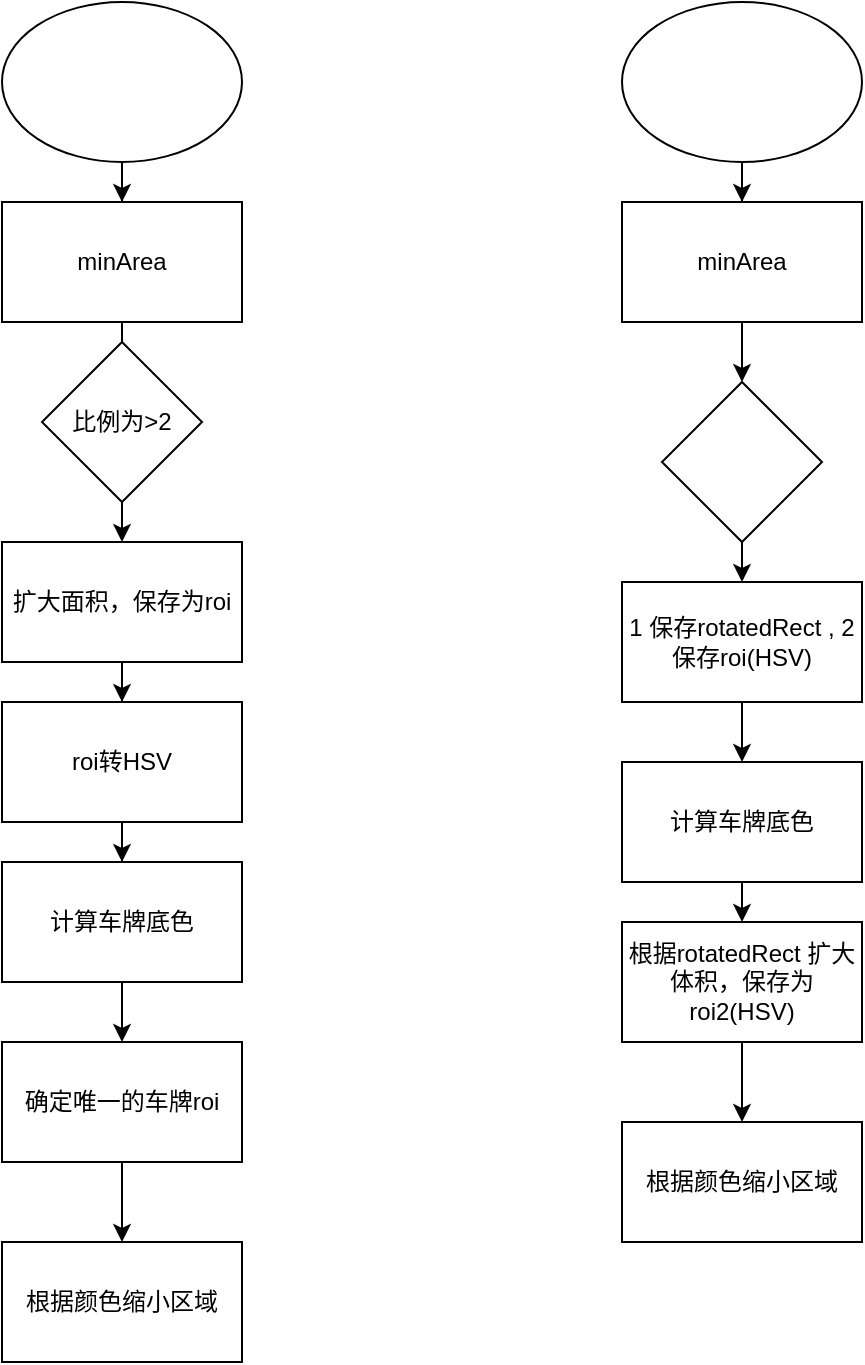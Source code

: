 <mxfile version="12.1.9" type="github" pages="1">
  <diagram id="sOJgpRjMxfrlRFF4v9KC" name="Page-1">
    <mxGraphModel dx="1422" dy="762" grid="1" gridSize="10" guides="1" tooltips="1" connect="1" arrows="1" fold="1" page="1" pageScale="1" pageWidth="827" pageHeight="1169" math="0" shadow="0">
      <root>
        <mxCell id="0"/>
        <mxCell id="1" parent="0"/>
        <mxCell id="GSiQ4Ob3SJ08c_HrdLGT-2" style="edgeStyle=orthogonalEdgeStyle;rounded=0;orthogonalLoop=1;jettySize=auto;html=1;" parent="1" source="GSiQ4Ob3SJ08c_HrdLGT-3" edge="1">
          <mxGeometry relative="1" as="geometry">
            <mxPoint x="180" y="460" as="targetPoint"/>
            <Array as="points">
              <mxPoint x="180" y="520"/>
              <mxPoint x="180" y="520"/>
            </Array>
          </mxGeometry>
        </mxCell>
        <mxCell id="GSiQ4Ob3SJ08c_HrdLGT-1" value="" style="ellipse;whiteSpace=wrap;html=1;" parent="1" vertex="1">
          <mxGeometry x="120" y="320" width="120" height="80" as="geometry"/>
        </mxCell>
        <mxCell id="GSiQ4Ob3SJ08c_HrdLGT-3" value="minArea" style="rounded=0;whiteSpace=wrap;html=1;" parent="1" vertex="1">
          <mxGeometry x="120" y="420" width="120" height="60" as="geometry"/>
        </mxCell>
        <mxCell id="GSiQ4Ob3SJ08c_HrdLGT-4" style="edgeStyle=orthogonalEdgeStyle;rounded=0;orthogonalLoop=1;jettySize=auto;html=1;" parent="1" source="GSiQ4Ob3SJ08c_HrdLGT-1" target="GSiQ4Ob3SJ08c_HrdLGT-3" edge="1">
          <mxGeometry relative="1" as="geometry">
            <mxPoint x="180" y="460" as="targetPoint"/>
            <mxPoint x="180" y="390" as="sourcePoint"/>
          </mxGeometry>
        </mxCell>
        <mxCell id="GSiQ4Ob3SJ08c_HrdLGT-7" value="" style="edgeStyle=orthogonalEdgeStyle;rounded=0;orthogonalLoop=1;jettySize=auto;html=1;" parent="1" source="GSiQ4Ob3SJ08c_HrdLGT-5" edge="1">
          <mxGeometry relative="1" as="geometry">
            <mxPoint x="180" y="590" as="targetPoint"/>
          </mxGeometry>
        </mxCell>
        <mxCell id="GSiQ4Ob3SJ08c_HrdLGT-5" value="比例为&amp;gt;2" style="rhombus;whiteSpace=wrap;html=1;" parent="1" vertex="1">
          <mxGeometry x="140" y="490" width="80" height="80" as="geometry"/>
        </mxCell>
        <mxCell id="GSiQ4Ob3SJ08c_HrdLGT-10" value="" style="edgeStyle=orthogonalEdgeStyle;rounded=0;orthogonalLoop=1;jettySize=auto;html=1;" parent="1" source="GSiQ4Ob3SJ08c_HrdLGT-8" target="GSiQ4Ob3SJ08c_HrdLGT-9" edge="1">
          <mxGeometry relative="1" as="geometry"/>
        </mxCell>
        <mxCell id="GSiQ4Ob3SJ08c_HrdLGT-8" value="扩大面积，保存为roi" style="rounded=0;whiteSpace=wrap;html=1;" parent="1" vertex="1">
          <mxGeometry x="120" y="590" width="120" height="60" as="geometry"/>
        </mxCell>
        <mxCell id="GSiQ4Ob3SJ08c_HrdLGT-12" value="" style="edgeStyle=orthogonalEdgeStyle;rounded=0;orthogonalLoop=1;jettySize=auto;html=1;" parent="1" source="GSiQ4Ob3SJ08c_HrdLGT-9" target="GSiQ4Ob3SJ08c_HrdLGT-11" edge="1">
          <mxGeometry relative="1" as="geometry"/>
        </mxCell>
        <mxCell id="GSiQ4Ob3SJ08c_HrdLGT-9" value="roi转HSV" style="rounded=0;whiteSpace=wrap;html=1;" parent="1" vertex="1">
          <mxGeometry x="120" y="670" width="120" height="60" as="geometry"/>
        </mxCell>
        <mxCell id="GSiQ4Ob3SJ08c_HrdLGT-13" style="edgeStyle=orthogonalEdgeStyle;rounded=0;orthogonalLoop=1;jettySize=auto;html=1;exitX=0.5;exitY=1;exitDx=0;exitDy=0;" parent="1" source="GSiQ4Ob3SJ08c_HrdLGT-11" edge="1">
          <mxGeometry relative="1" as="geometry">
            <mxPoint x="180" y="840" as="targetPoint"/>
          </mxGeometry>
        </mxCell>
        <mxCell id="GSiQ4Ob3SJ08c_HrdLGT-11" value="计算车牌底色" style="rounded=0;whiteSpace=wrap;html=1;" parent="1" vertex="1">
          <mxGeometry x="120" y="750" width="120" height="60" as="geometry"/>
        </mxCell>
        <mxCell id="GSiQ4Ob3SJ08c_HrdLGT-14" value="根据颜色缩小区域" style="rounded=0;whiteSpace=wrap;html=1;" parent="1" vertex="1">
          <mxGeometry x="120" y="940" width="120" height="60" as="geometry"/>
        </mxCell>
        <mxCell id="GSiQ4Ob3SJ08c_HrdLGT-17" value="" style="edgeStyle=orthogonalEdgeStyle;rounded=0;orthogonalLoop=1;jettySize=auto;html=1;entryX=0.5;entryY=0;entryDx=0;entryDy=0;" parent="1" source="GSiQ4Ob3SJ08c_HrdLGT-15" target="GSiQ4Ob3SJ08c_HrdLGT-18" edge="1">
          <mxGeometry relative="1" as="geometry">
            <mxPoint x="490" y="480" as="targetPoint"/>
          </mxGeometry>
        </mxCell>
        <mxCell id="GSiQ4Ob3SJ08c_HrdLGT-15" value="" style="ellipse;whiteSpace=wrap;html=1;" parent="1" vertex="1">
          <mxGeometry x="430" y="320" width="120" height="80" as="geometry"/>
        </mxCell>
        <mxCell id="GSiQ4Ob3SJ08c_HrdLGT-19" style="edgeStyle=orthogonalEdgeStyle;rounded=0;orthogonalLoop=1;jettySize=auto;html=1;entryX=0.5;entryY=0;entryDx=0;entryDy=0;" parent="1" source="GSiQ4Ob3SJ08c_HrdLGT-18" target="GSiQ4Ob3SJ08c_HrdLGT-20" edge="1">
          <mxGeometry relative="1" as="geometry">
            <mxPoint x="490" y="500" as="targetPoint"/>
          </mxGeometry>
        </mxCell>
        <mxCell id="GSiQ4Ob3SJ08c_HrdLGT-18" value="minArea" style="rounded=0;whiteSpace=wrap;html=1;" parent="1" vertex="1">
          <mxGeometry x="430" y="420" width="120" height="60" as="geometry"/>
        </mxCell>
        <mxCell id="GSiQ4Ob3SJ08c_HrdLGT-28" style="edgeStyle=orthogonalEdgeStyle;rounded=0;orthogonalLoop=1;jettySize=auto;html=1;exitX=0.5;exitY=1;exitDx=0;exitDy=0;entryX=0.5;entryY=0;entryDx=0;entryDy=0;" parent="1" source="GSiQ4Ob3SJ08c_HrdLGT-20" target="GSiQ4Ob3SJ08c_HrdLGT-22" edge="1">
          <mxGeometry relative="1" as="geometry"/>
        </mxCell>
        <mxCell id="GSiQ4Ob3SJ08c_HrdLGT-20" value="" style="rhombus;whiteSpace=wrap;html=1;" parent="1" vertex="1">
          <mxGeometry x="450" y="510" width="80" height="80" as="geometry"/>
        </mxCell>
        <mxCell id="UEBu72hojOKj4oL53jnx-5" style="edgeStyle=orthogonalEdgeStyle;rounded=0;orthogonalLoop=1;jettySize=auto;html=1;exitX=0.5;exitY=1;exitDx=0;exitDy=0;entryX=0.5;entryY=0;entryDx=0;entryDy=0;" edge="1" parent="1" source="GSiQ4Ob3SJ08c_HrdLGT-22" target="GSiQ4Ob3SJ08c_HrdLGT-26">
          <mxGeometry relative="1" as="geometry"/>
        </mxCell>
        <mxCell id="GSiQ4Ob3SJ08c_HrdLGT-22" value="1 保存rotatedRect , 2 保存roi(HSV)" style="rounded=0;whiteSpace=wrap;html=1;" parent="1" vertex="1">
          <mxGeometry x="430" y="610" width="120" height="60" as="geometry"/>
        </mxCell>
        <mxCell id="UEBu72hojOKj4oL53jnx-4" style="edgeStyle=orthogonalEdgeStyle;rounded=0;orthogonalLoop=1;jettySize=auto;html=1;exitX=0.5;exitY=1;exitDx=0;exitDy=0;entryX=0.5;entryY=0;entryDx=0;entryDy=0;" edge="1" parent="1" source="GSiQ4Ob3SJ08c_HrdLGT-26" target="GSiQ4Ob3SJ08c_HrdLGT-29">
          <mxGeometry relative="1" as="geometry"/>
        </mxCell>
        <mxCell id="GSiQ4Ob3SJ08c_HrdLGT-26" value="计算车牌底色" style="rounded=0;whiteSpace=wrap;html=1;" parent="1" vertex="1">
          <mxGeometry x="430" y="700" width="120" height="60" as="geometry"/>
        </mxCell>
        <mxCell id="GSiQ4Ob3SJ08c_HrdLGT-27" value="根据颜色缩小区域" style="rounded=0;whiteSpace=wrap;html=1;" parent="1" vertex="1">
          <mxGeometry x="430" y="880" width="120" height="60" as="geometry"/>
        </mxCell>
        <mxCell id="UEBu72hojOKj4oL53jnx-2" style="edgeStyle=orthogonalEdgeStyle;rounded=0;orthogonalLoop=1;jettySize=auto;html=1;exitX=0.5;exitY=1;exitDx=0;exitDy=0;entryX=0.5;entryY=0;entryDx=0;entryDy=0;" edge="1" parent="1" source="GSiQ4Ob3SJ08c_HrdLGT-29" target="GSiQ4Ob3SJ08c_HrdLGT-27">
          <mxGeometry relative="1" as="geometry"/>
        </mxCell>
        <mxCell id="GSiQ4Ob3SJ08c_HrdLGT-29" value="根据rotatedRect 扩大体积，保存为roi2(HSV)" style="rounded=0;whiteSpace=wrap;html=1;" parent="1" vertex="1">
          <mxGeometry x="430" y="780" width="120" height="60" as="geometry"/>
        </mxCell>
        <mxCell id="UEBu72hojOKj4oL53jnx-7" style="edgeStyle=orthogonalEdgeStyle;rounded=0;orthogonalLoop=1;jettySize=auto;html=1;exitX=0.5;exitY=1;exitDx=0;exitDy=0;entryX=0.5;entryY=0;entryDx=0;entryDy=0;" edge="1" parent="1" source="UEBu72hojOKj4oL53jnx-6" target="GSiQ4Ob3SJ08c_HrdLGT-14">
          <mxGeometry relative="1" as="geometry"/>
        </mxCell>
        <mxCell id="UEBu72hojOKj4oL53jnx-6" value="确定唯一的车牌roi" style="rounded=0;whiteSpace=wrap;html=1;" vertex="1" parent="1">
          <mxGeometry x="120" y="840" width="120" height="60" as="geometry"/>
        </mxCell>
      </root>
    </mxGraphModel>
  </diagram>
</mxfile>
